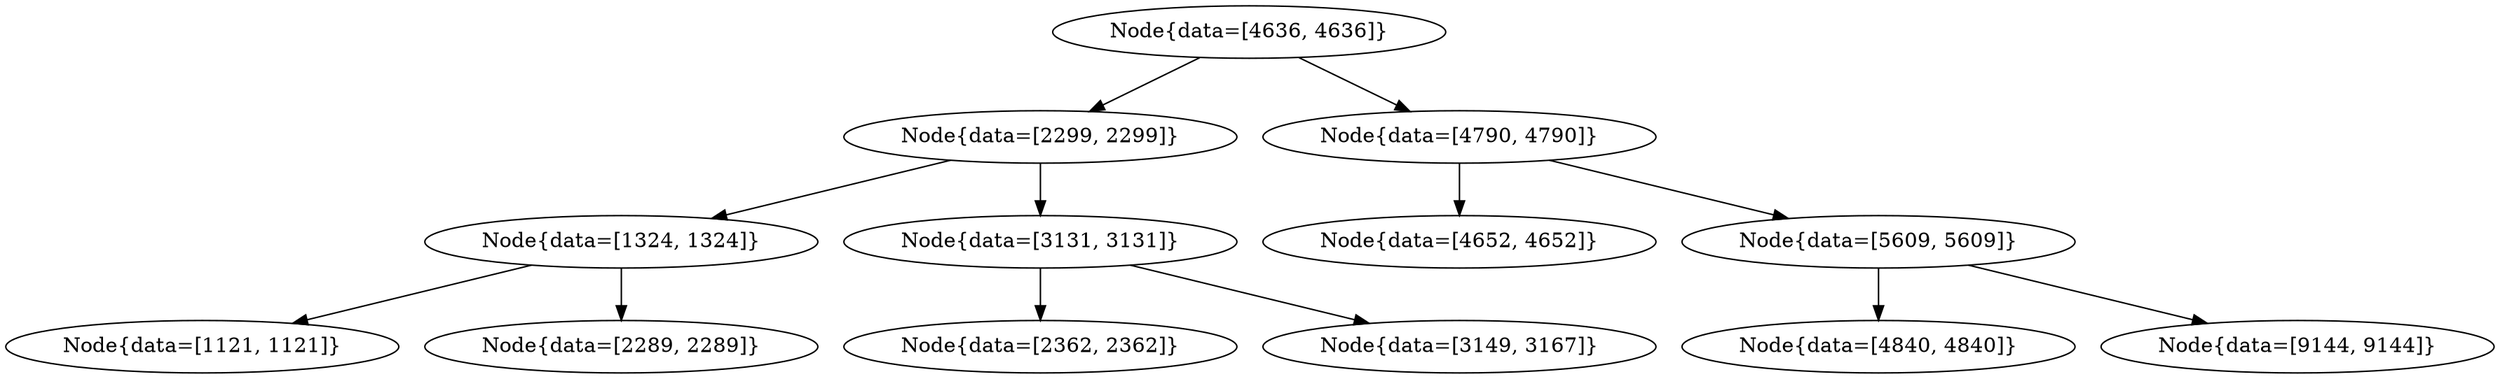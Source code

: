 digraph G{
357653585 [label="Node{data=[4636, 4636]}"]
357653585 -> 916958177
916958177 [label="Node{data=[2299, 2299]}"]
916958177 -> 1688770224
1688770224 [label="Node{data=[1324, 1324]}"]
1688770224 -> 235162442
235162442 [label="Node{data=[1121, 1121]}"]
1688770224 -> 296234255
296234255 [label="Node{data=[2289, 2289]}"]
916958177 -> 450589816
450589816 [label="Node{data=[3131, 3131]}"]
450589816 -> 988179589
988179589 [label="Node{data=[2362, 2362]}"]
450589816 -> 378814088
378814088 [label="Node{data=[3149, 3167]}"]
357653585 -> 1174714624
1174714624 [label="Node{data=[4790, 4790]}"]
1174714624 -> 121466124
121466124 [label="Node{data=[4652, 4652]}"]
1174714624 -> 238467882
238467882 [label="Node{data=[5609, 5609]}"]
238467882 -> 962700314
962700314 [label="Node{data=[4840, 4840]}"]
238467882 -> 1515116175
1515116175 [label="Node{data=[9144, 9144]}"]
}